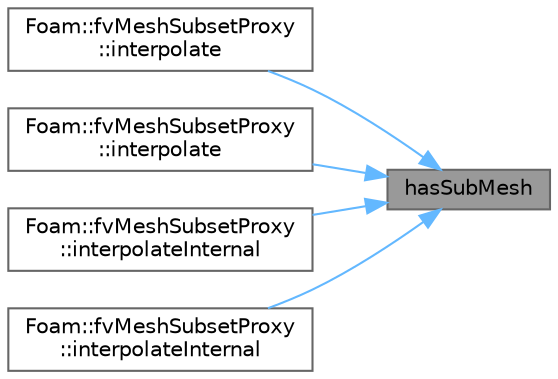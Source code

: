 digraph "hasSubMesh"
{
 // LATEX_PDF_SIZE
  bgcolor="transparent";
  edge [fontname=Helvetica,fontsize=10,labelfontname=Helvetica,labelfontsize=10];
  node [fontname=Helvetica,fontsize=10,shape=box,height=0.2,width=0.4];
  rankdir="RL";
  Node1 [id="Node000001",label="hasSubMesh",height=0.2,width=0.4,color="gray40", fillcolor="grey60", style="filled", fontcolor="black",tooltip=" "];
  Node1 -> Node2 [id="edge1_Node000001_Node000002",dir="back",color="steelblue1",style="solid",tooltip=" "];
  Node2 [id="Node000002",label="Foam::fvMeshSubsetProxy\l::interpolate",height=0.2,width=0.4,color="grey40", fillcolor="white", style="filled",URL="$classFoam_1_1fvMeshSubsetProxy.html#a0e8ed0046e84b546626e15d7945127fb",tooltip=" "];
  Node1 -> Node3 [id="edge2_Node000001_Node000003",dir="back",color="steelblue1",style="solid",tooltip=" "];
  Node3 [id="Node000003",label="Foam::fvMeshSubsetProxy\l::interpolate",height=0.2,width=0.4,color="grey40", fillcolor="white", style="filled",URL="$classFoam_1_1fvMeshSubsetProxy.html#a7a87ffdddecfc9a6e79400a7cec0241d",tooltip=" "];
  Node1 -> Node4 [id="edge3_Node000001_Node000004",dir="back",color="steelblue1",style="solid",tooltip=" "];
  Node4 [id="Node000004",label="Foam::fvMeshSubsetProxy\l::interpolateInternal",height=0.2,width=0.4,color="grey40", fillcolor="white", style="filled",URL="$classFoam_1_1fvMeshSubsetProxy.html#a7cbb0cc71a839ffd88874fe22b283b4c",tooltip=" "];
  Node1 -> Node5 [id="edge4_Node000001_Node000005",dir="back",color="steelblue1",style="solid",tooltip=" "];
  Node5 [id="Node000005",label="Foam::fvMeshSubsetProxy\l::interpolateInternal",height=0.2,width=0.4,color="grey40", fillcolor="white", style="filled",URL="$classFoam_1_1fvMeshSubsetProxy.html#a7b386f8114b04c7952a802bbbe75b055",tooltip=" "];
}
